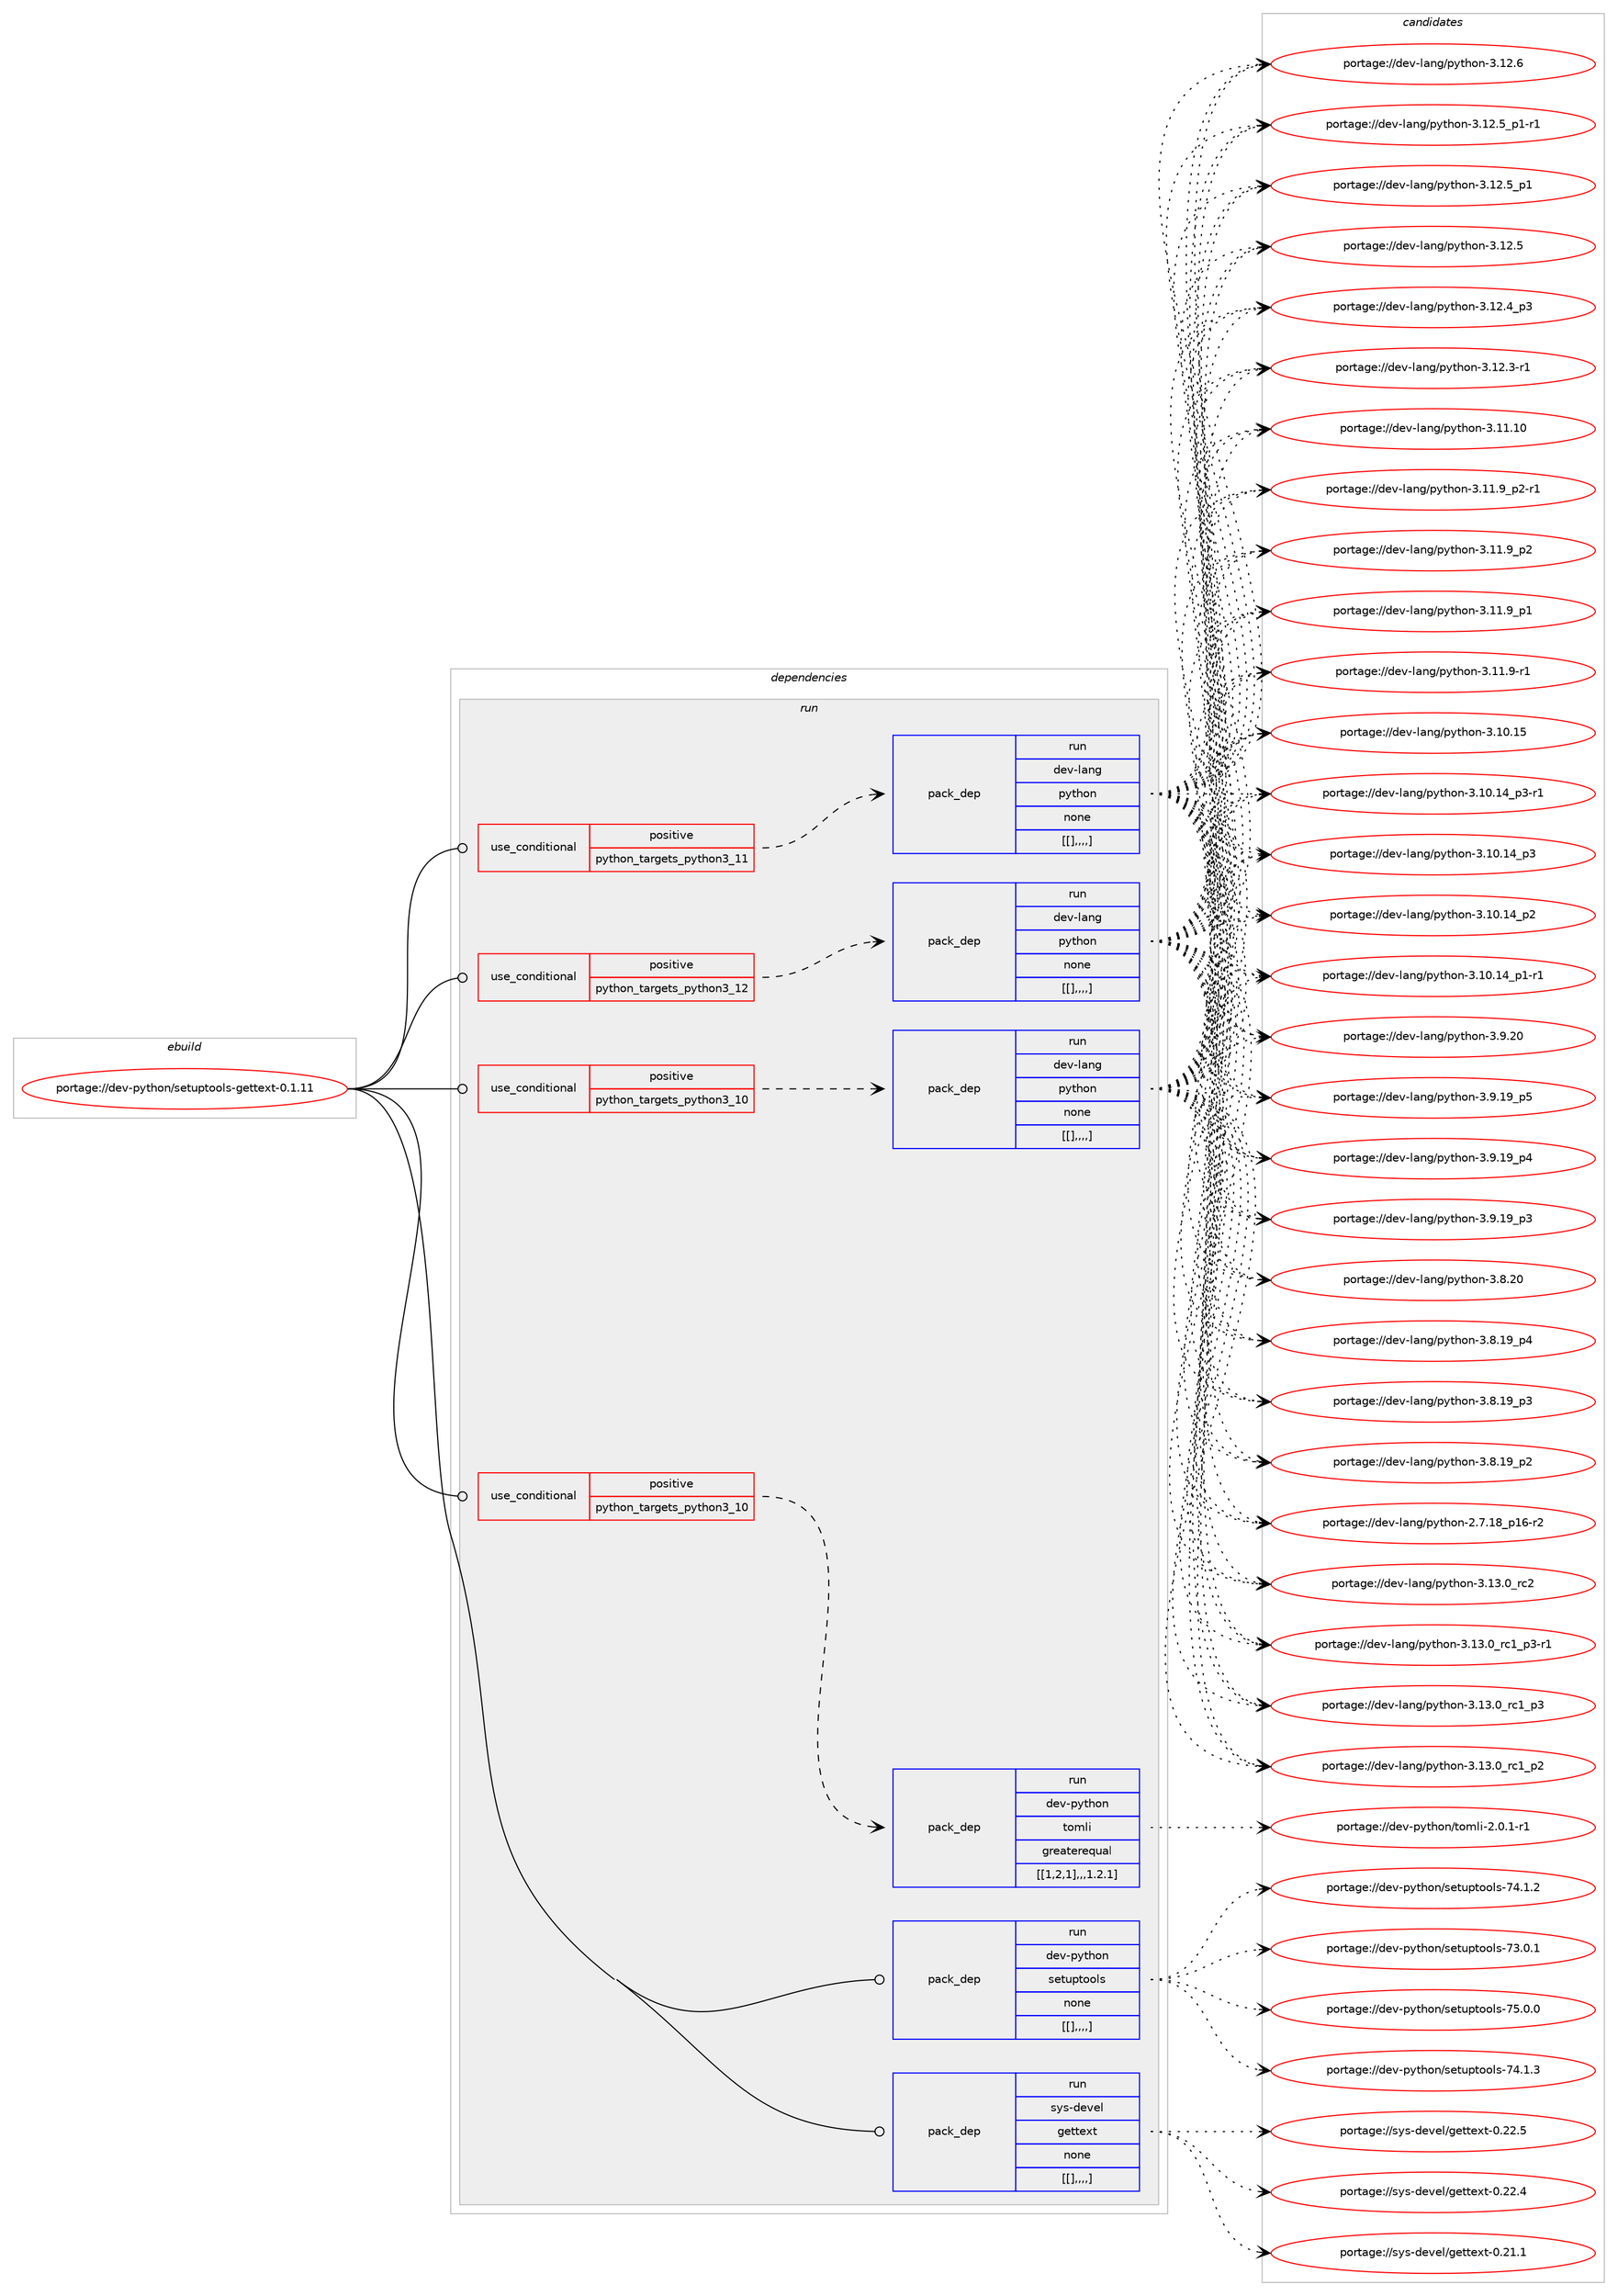 digraph prolog {

# *************
# Graph options
# *************

newrank=true;
concentrate=true;
compound=true;
graph [rankdir=LR,fontname=Helvetica,fontsize=10,ranksep=1.5];#, ranksep=2.5, nodesep=0.2];
edge  [arrowhead=vee];
node  [fontname=Helvetica,fontsize=10];

# **********
# The ebuild
# **********

subgraph cluster_leftcol {
color=gray;
label=<<i>ebuild</i>>;
id [label="portage://dev-python/setuptools-gettext-0.1.11", color=red, width=4, href="../dev-python/setuptools-gettext-0.1.11.svg"];
}

# ****************
# The dependencies
# ****************

subgraph cluster_midcol {
color=gray;
label=<<i>dependencies</i>>;
subgraph cluster_compile {
fillcolor="#eeeeee";
style=filled;
label=<<i>compile</i>>;
}
subgraph cluster_compileandrun {
fillcolor="#eeeeee";
style=filled;
label=<<i>compile and run</i>>;
}
subgraph cluster_run {
fillcolor="#eeeeee";
style=filled;
label=<<i>run</i>>;
subgraph cond40436 {
dependency165077 [label=<<TABLE BORDER="0" CELLBORDER="1" CELLSPACING="0" CELLPADDING="4"><TR><TD ROWSPAN="3" CELLPADDING="10">use_conditional</TD></TR><TR><TD>positive</TD></TR><TR><TD>python_targets_python3_10</TD></TR></TABLE>>, shape=none, color=red];
subgraph pack123380 {
dependency165078 [label=<<TABLE BORDER="0" CELLBORDER="1" CELLSPACING="0" CELLPADDING="4" WIDTH="220"><TR><TD ROWSPAN="6" CELLPADDING="30">pack_dep</TD></TR><TR><TD WIDTH="110">run</TD></TR><TR><TD>dev-lang</TD></TR><TR><TD>python</TD></TR><TR><TD>none</TD></TR><TR><TD>[[],,,,]</TD></TR></TABLE>>, shape=none, color=blue];
}
dependency165077:e -> dependency165078:w [weight=20,style="dashed",arrowhead="vee"];
}
id:e -> dependency165077:w [weight=20,style="solid",arrowhead="odot"];
subgraph cond40437 {
dependency165079 [label=<<TABLE BORDER="0" CELLBORDER="1" CELLSPACING="0" CELLPADDING="4"><TR><TD ROWSPAN="3" CELLPADDING="10">use_conditional</TD></TR><TR><TD>positive</TD></TR><TR><TD>python_targets_python3_10</TD></TR></TABLE>>, shape=none, color=red];
subgraph pack123381 {
dependency165080 [label=<<TABLE BORDER="0" CELLBORDER="1" CELLSPACING="0" CELLPADDING="4" WIDTH="220"><TR><TD ROWSPAN="6" CELLPADDING="30">pack_dep</TD></TR><TR><TD WIDTH="110">run</TD></TR><TR><TD>dev-python</TD></TR><TR><TD>tomli</TD></TR><TR><TD>greaterequal</TD></TR><TR><TD>[[1,2,1],,,1.2.1]</TD></TR></TABLE>>, shape=none, color=blue];
}
dependency165079:e -> dependency165080:w [weight=20,style="dashed",arrowhead="vee"];
}
id:e -> dependency165079:w [weight=20,style="solid",arrowhead="odot"];
subgraph cond40438 {
dependency165081 [label=<<TABLE BORDER="0" CELLBORDER="1" CELLSPACING="0" CELLPADDING="4"><TR><TD ROWSPAN="3" CELLPADDING="10">use_conditional</TD></TR><TR><TD>positive</TD></TR><TR><TD>python_targets_python3_11</TD></TR></TABLE>>, shape=none, color=red];
subgraph pack123382 {
dependency165082 [label=<<TABLE BORDER="0" CELLBORDER="1" CELLSPACING="0" CELLPADDING="4" WIDTH="220"><TR><TD ROWSPAN="6" CELLPADDING="30">pack_dep</TD></TR><TR><TD WIDTH="110">run</TD></TR><TR><TD>dev-lang</TD></TR><TR><TD>python</TD></TR><TR><TD>none</TD></TR><TR><TD>[[],,,,]</TD></TR></TABLE>>, shape=none, color=blue];
}
dependency165081:e -> dependency165082:w [weight=20,style="dashed",arrowhead="vee"];
}
id:e -> dependency165081:w [weight=20,style="solid",arrowhead="odot"];
subgraph cond40439 {
dependency165083 [label=<<TABLE BORDER="0" CELLBORDER="1" CELLSPACING="0" CELLPADDING="4"><TR><TD ROWSPAN="3" CELLPADDING="10">use_conditional</TD></TR><TR><TD>positive</TD></TR><TR><TD>python_targets_python3_12</TD></TR></TABLE>>, shape=none, color=red];
subgraph pack123383 {
dependency165084 [label=<<TABLE BORDER="0" CELLBORDER="1" CELLSPACING="0" CELLPADDING="4" WIDTH="220"><TR><TD ROWSPAN="6" CELLPADDING="30">pack_dep</TD></TR><TR><TD WIDTH="110">run</TD></TR><TR><TD>dev-lang</TD></TR><TR><TD>python</TD></TR><TR><TD>none</TD></TR><TR><TD>[[],,,,]</TD></TR></TABLE>>, shape=none, color=blue];
}
dependency165083:e -> dependency165084:w [weight=20,style="dashed",arrowhead="vee"];
}
id:e -> dependency165083:w [weight=20,style="solid",arrowhead="odot"];
subgraph pack123384 {
dependency165085 [label=<<TABLE BORDER="0" CELLBORDER="1" CELLSPACING="0" CELLPADDING="4" WIDTH="220"><TR><TD ROWSPAN="6" CELLPADDING="30">pack_dep</TD></TR><TR><TD WIDTH="110">run</TD></TR><TR><TD>dev-python</TD></TR><TR><TD>setuptools</TD></TR><TR><TD>none</TD></TR><TR><TD>[[],,,,]</TD></TR></TABLE>>, shape=none, color=blue];
}
id:e -> dependency165085:w [weight=20,style="solid",arrowhead="odot"];
subgraph pack123385 {
dependency165086 [label=<<TABLE BORDER="0" CELLBORDER="1" CELLSPACING="0" CELLPADDING="4" WIDTH="220"><TR><TD ROWSPAN="6" CELLPADDING="30">pack_dep</TD></TR><TR><TD WIDTH="110">run</TD></TR><TR><TD>sys-devel</TD></TR><TR><TD>gettext</TD></TR><TR><TD>none</TD></TR><TR><TD>[[],,,,]</TD></TR></TABLE>>, shape=none, color=blue];
}
id:e -> dependency165086:w [weight=20,style="solid",arrowhead="odot"];
}
}

# **************
# The candidates
# **************

subgraph cluster_choices {
rank=same;
color=gray;
label=<<i>candidates</i>>;

subgraph choice123380 {
color=black;
nodesep=1;
choice10010111845108971101034711212111610411111045514649514648951149950 [label="portage://dev-lang/python-3.13.0_rc2", color=red, width=4,href="../dev-lang/python-3.13.0_rc2.svg"];
choice1001011184510897110103471121211161041111104551464951464895114994995112514511449 [label="portage://dev-lang/python-3.13.0_rc1_p3-r1", color=red, width=4,href="../dev-lang/python-3.13.0_rc1_p3-r1.svg"];
choice100101118451089711010347112121116104111110455146495146489511499499511251 [label="portage://dev-lang/python-3.13.0_rc1_p3", color=red, width=4,href="../dev-lang/python-3.13.0_rc1_p3.svg"];
choice100101118451089711010347112121116104111110455146495146489511499499511250 [label="portage://dev-lang/python-3.13.0_rc1_p2", color=red, width=4,href="../dev-lang/python-3.13.0_rc1_p2.svg"];
choice10010111845108971101034711212111610411111045514649504654 [label="portage://dev-lang/python-3.12.6", color=red, width=4,href="../dev-lang/python-3.12.6.svg"];
choice1001011184510897110103471121211161041111104551464950465395112494511449 [label="portage://dev-lang/python-3.12.5_p1-r1", color=red, width=4,href="../dev-lang/python-3.12.5_p1-r1.svg"];
choice100101118451089711010347112121116104111110455146495046539511249 [label="portage://dev-lang/python-3.12.5_p1", color=red, width=4,href="../dev-lang/python-3.12.5_p1.svg"];
choice10010111845108971101034711212111610411111045514649504653 [label="portage://dev-lang/python-3.12.5", color=red, width=4,href="../dev-lang/python-3.12.5.svg"];
choice100101118451089711010347112121116104111110455146495046529511251 [label="portage://dev-lang/python-3.12.4_p3", color=red, width=4,href="../dev-lang/python-3.12.4_p3.svg"];
choice100101118451089711010347112121116104111110455146495046514511449 [label="portage://dev-lang/python-3.12.3-r1", color=red, width=4,href="../dev-lang/python-3.12.3-r1.svg"];
choice1001011184510897110103471121211161041111104551464949464948 [label="portage://dev-lang/python-3.11.10", color=red, width=4,href="../dev-lang/python-3.11.10.svg"];
choice1001011184510897110103471121211161041111104551464949465795112504511449 [label="portage://dev-lang/python-3.11.9_p2-r1", color=red, width=4,href="../dev-lang/python-3.11.9_p2-r1.svg"];
choice100101118451089711010347112121116104111110455146494946579511250 [label="portage://dev-lang/python-3.11.9_p2", color=red, width=4,href="../dev-lang/python-3.11.9_p2.svg"];
choice100101118451089711010347112121116104111110455146494946579511249 [label="portage://dev-lang/python-3.11.9_p1", color=red, width=4,href="../dev-lang/python-3.11.9_p1.svg"];
choice100101118451089711010347112121116104111110455146494946574511449 [label="portage://dev-lang/python-3.11.9-r1", color=red, width=4,href="../dev-lang/python-3.11.9-r1.svg"];
choice1001011184510897110103471121211161041111104551464948464953 [label="portage://dev-lang/python-3.10.15", color=red, width=4,href="../dev-lang/python-3.10.15.svg"];
choice100101118451089711010347112121116104111110455146494846495295112514511449 [label="portage://dev-lang/python-3.10.14_p3-r1", color=red, width=4,href="../dev-lang/python-3.10.14_p3-r1.svg"];
choice10010111845108971101034711212111610411111045514649484649529511251 [label="portage://dev-lang/python-3.10.14_p3", color=red, width=4,href="../dev-lang/python-3.10.14_p3.svg"];
choice10010111845108971101034711212111610411111045514649484649529511250 [label="portage://dev-lang/python-3.10.14_p2", color=red, width=4,href="../dev-lang/python-3.10.14_p2.svg"];
choice100101118451089711010347112121116104111110455146494846495295112494511449 [label="portage://dev-lang/python-3.10.14_p1-r1", color=red, width=4,href="../dev-lang/python-3.10.14_p1-r1.svg"];
choice10010111845108971101034711212111610411111045514657465048 [label="portage://dev-lang/python-3.9.20", color=red, width=4,href="../dev-lang/python-3.9.20.svg"];
choice100101118451089711010347112121116104111110455146574649579511253 [label="portage://dev-lang/python-3.9.19_p5", color=red, width=4,href="../dev-lang/python-3.9.19_p5.svg"];
choice100101118451089711010347112121116104111110455146574649579511252 [label="portage://dev-lang/python-3.9.19_p4", color=red, width=4,href="../dev-lang/python-3.9.19_p4.svg"];
choice100101118451089711010347112121116104111110455146574649579511251 [label="portage://dev-lang/python-3.9.19_p3", color=red, width=4,href="../dev-lang/python-3.9.19_p3.svg"];
choice10010111845108971101034711212111610411111045514656465048 [label="portage://dev-lang/python-3.8.20", color=red, width=4,href="../dev-lang/python-3.8.20.svg"];
choice100101118451089711010347112121116104111110455146564649579511252 [label="portage://dev-lang/python-3.8.19_p4", color=red, width=4,href="../dev-lang/python-3.8.19_p4.svg"];
choice100101118451089711010347112121116104111110455146564649579511251 [label="portage://dev-lang/python-3.8.19_p3", color=red, width=4,href="../dev-lang/python-3.8.19_p3.svg"];
choice100101118451089711010347112121116104111110455146564649579511250 [label="portage://dev-lang/python-3.8.19_p2", color=red, width=4,href="../dev-lang/python-3.8.19_p2.svg"];
choice100101118451089711010347112121116104111110455046554649569511249544511450 [label="portage://dev-lang/python-2.7.18_p16-r2", color=red, width=4,href="../dev-lang/python-2.7.18_p16-r2.svg"];
dependency165078:e -> choice10010111845108971101034711212111610411111045514649514648951149950:w [style=dotted,weight="100"];
dependency165078:e -> choice1001011184510897110103471121211161041111104551464951464895114994995112514511449:w [style=dotted,weight="100"];
dependency165078:e -> choice100101118451089711010347112121116104111110455146495146489511499499511251:w [style=dotted,weight="100"];
dependency165078:e -> choice100101118451089711010347112121116104111110455146495146489511499499511250:w [style=dotted,weight="100"];
dependency165078:e -> choice10010111845108971101034711212111610411111045514649504654:w [style=dotted,weight="100"];
dependency165078:e -> choice1001011184510897110103471121211161041111104551464950465395112494511449:w [style=dotted,weight="100"];
dependency165078:e -> choice100101118451089711010347112121116104111110455146495046539511249:w [style=dotted,weight="100"];
dependency165078:e -> choice10010111845108971101034711212111610411111045514649504653:w [style=dotted,weight="100"];
dependency165078:e -> choice100101118451089711010347112121116104111110455146495046529511251:w [style=dotted,weight="100"];
dependency165078:e -> choice100101118451089711010347112121116104111110455146495046514511449:w [style=dotted,weight="100"];
dependency165078:e -> choice1001011184510897110103471121211161041111104551464949464948:w [style=dotted,weight="100"];
dependency165078:e -> choice1001011184510897110103471121211161041111104551464949465795112504511449:w [style=dotted,weight="100"];
dependency165078:e -> choice100101118451089711010347112121116104111110455146494946579511250:w [style=dotted,weight="100"];
dependency165078:e -> choice100101118451089711010347112121116104111110455146494946579511249:w [style=dotted,weight="100"];
dependency165078:e -> choice100101118451089711010347112121116104111110455146494946574511449:w [style=dotted,weight="100"];
dependency165078:e -> choice1001011184510897110103471121211161041111104551464948464953:w [style=dotted,weight="100"];
dependency165078:e -> choice100101118451089711010347112121116104111110455146494846495295112514511449:w [style=dotted,weight="100"];
dependency165078:e -> choice10010111845108971101034711212111610411111045514649484649529511251:w [style=dotted,weight="100"];
dependency165078:e -> choice10010111845108971101034711212111610411111045514649484649529511250:w [style=dotted,weight="100"];
dependency165078:e -> choice100101118451089711010347112121116104111110455146494846495295112494511449:w [style=dotted,weight="100"];
dependency165078:e -> choice10010111845108971101034711212111610411111045514657465048:w [style=dotted,weight="100"];
dependency165078:e -> choice100101118451089711010347112121116104111110455146574649579511253:w [style=dotted,weight="100"];
dependency165078:e -> choice100101118451089711010347112121116104111110455146574649579511252:w [style=dotted,weight="100"];
dependency165078:e -> choice100101118451089711010347112121116104111110455146574649579511251:w [style=dotted,weight="100"];
dependency165078:e -> choice10010111845108971101034711212111610411111045514656465048:w [style=dotted,weight="100"];
dependency165078:e -> choice100101118451089711010347112121116104111110455146564649579511252:w [style=dotted,weight="100"];
dependency165078:e -> choice100101118451089711010347112121116104111110455146564649579511251:w [style=dotted,weight="100"];
dependency165078:e -> choice100101118451089711010347112121116104111110455146564649579511250:w [style=dotted,weight="100"];
dependency165078:e -> choice100101118451089711010347112121116104111110455046554649569511249544511450:w [style=dotted,weight="100"];
}
subgraph choice123381 {
color=black;
nodesep=1;
choice10010111845112121116104111110471161111091081054550464846494511449 [label="portage://dev-python/tomli-2.0.1-r1", color=red, width=4,href="../dev-python/tomli-2.0.1-r1.svg"];
dependency165080:e -> choice10010111845112121116104111110471161111091081054550464846494511449:w [style=dotted,weight="100"];
}
subgraph choice123382 {
color=black;
nodesep=1;
choice10010111845108971101034711212111610411111045514649514648951149950 [label="portage://dev-lang/python-3.13.0_rc2", color=red, width=4,href="../dev-lang/python-3.13.0_rc2.svg"];
choice1001011184510897110103471121211161041111104551464951464895114994995112514511449 [label="portage://dev-lang/python-3.13.0_rc1_p3-r1", color=red, width=4,href="../dev-lang/python-3.13.0_rc1_p3-r1.svg"];
choice100101118451089711010347112121116104111110455146495146489511499499511251 [label="portage://dev-lang/python-3.13.0_rc1_p3", color=red, width=4,href="../dev-lang/python-3.13.0_rc1_p3.svg"];
choice100101118451089711010347112121116104111110455146495146489511499499511250 [label="portage://dev-lang/python-3.13.0_rc1_p2", color=red, width=4,href="../dev-lang/python-3.13.0_rc1_p2.svg"];
choice10010111845108971101034711212111610411111045514649504654 [label="portage://dev-lang/python-3.12.6", color=red, width=4,href="../dev-lang/python-3.12.6.svg"];
choice1001011184510897110103471121211161041111104551464950465395112494511449 [label="portage://dev-lang/python-3.12.5_p1-r1", color=red, width=4,href="../dev-lang/python-3.12.5_p1-r1.svg"];
choice100101118451089711010347112121116104111110455146495046539511249 [label="portage://dev-lang/python-3.12.5_p1", color=red, width=4,href="../dev-lang/python-3.12.5_p1.svg"];
choice10010111845108971101034711212111610411111045514649504653 [label="portage://dev-lang/python-3.12.5", color=red, width=4,href="../dev-lang/python-3.12.5.svg"];
choice100101118451089711010347112121116104111110455146495046529511251 [label="portage://dev-lang/python-3.12.4_p3", color=red, width=4,href="../dev-lang/python-3.12.4_p3.svg"];
choice100101118451089711010347112121116104111110455146495046514511449 [label="portage://dev-lang/python-3.12.3-r1", color=red, width=4,href="../dev-lang/python-3.12.3-r1.svg"];
choice1001011184510897110103471121211161041111104551464949464948 [label="portage://dev-lang/python-3.11.10", color=red, width=4,href="../dev-lang/python-3.11.10.svg"];
choice1001011184510897110103471121211161041111104551464949465795112504511449 [label="portage://dev-lang/python-3.11.9_p2-r1", color=red, width=4,href="../dev-lang/python-3.11.9_p2-r1.svg"];
choice100101118451089711010347112121116104111110455146494946579511250 [label="portage://dev-lang/python-3.11.9_p2", color=red, width=4,href="../dev-lang/python-3.11.9_p2.svg"];
choice100101118451089711010347112121116104111110455146494946579511249 [label="portage://dev-lang/python-3.11.9_p1", color=red, width=4,href="../dev-lang/python-3.11.9_p1.svg"];
choice100101118451089711010347112121116104111110455146494946574511449 [label="portage://dev-lang/python-3.11.9-r1", color=red, width=4,href="../dev-lang/python-3.11.9-r1.svg"];
choice1001011184510897110103471121211161041111104551464948464953 [label="portage://dev-lang/python-3.10.15", color=red, width=4,href="../dev-lang/python-3.10.15.svg"];
choice100101118451089711010347112121116104111110455146494846495295112514511449 [label="portage://dev-lang/python-3.10.14_p3-r1", color=red, width=4,href="../dev-lang/python-3.10.14_p3-r1.svg"];
choice10010111845108971101034711212111610411111045514649484649529511251 [label="portage://dev-lang/python-3.10.14_p3", color=red, width=4,href="../dev-lang/python-3.10.14_p3.svg"];
choice10010111845108971101034711212111610411111045514649484649529511250 [label="portage://dev-lang/python-3.10.14_p2", color=red, width=4,href="../dev-lang/python-3.10.14_p2.svg"];
choice100101118451089711010347112121116104111110455146494846495295112494511449 [label="portage://dev-lang/python-3.10.14_p1-r1", color=red, width=4,href="../dev-lang/python-3.10.14_p1-r1.svg"];
choice10010111845108971101034711212111610411111045514657465048 [label="portage://dev-lang/python-3.9.20", color=red, width=4,href="../dev-lang/python-3.9.20.svg"];
choice100101118451089711010347112121116104111110455146574649579511253 [label="portage://dev-lang/python-3.9.19_p5", color=red, width=4,href="../dev-lang/python-3.9.19_p5.svg"];
choice100101118451089711010347112121116104111110455146574649579511252 [label="portage://dev-lang/python-3.9.19_p4", color=red, width=4,href="../dev-lang/python-3.9.19_p4.svg"];
choice100101118451089711010347112121116104111110455146574649579511251 [label="portage://dev-lang/python-3.9.19_p3", color=red, width=4,href="../dev-lang/python-3.9.19_p3.svg"];
choice10010111845108971101034711212111610411111045514656465048 [label="portage://dev-lang/python-3.8.20", color=red, width=4,href="../dev-lang/python-3.8.20.svg"];
choice100101118451089711010347112121116104111110455146564649579511252 [label="portage://dev-lang/python-3.8.19_p4", color=red, width=4,href="../dev-lang/python-3.8.19_p4.svg"];
choice100101118451089711010347112121116104111110455146564649579511251 [label="portage://dev-lang/python-3.8.19_p3", color=red, width=4,href="../dev-lang/python-3.8.19_p3.svg"];
choice100101118451089711010347112121116104111110455146564649579511250 [label="portage://dev-lang/python-3.8.19_p2", color=red, width=4,href="../dev-lang/python-3.8.19_p2.svg"];
choice100101118451089711010347112121116104111110455046554649569511249544511450 [label="portage://dev-lang/python-2.7.18_p16-r2", color=red, width=4,href="../dev-lang/python-2.7.18_p16-r2.svg"];
dependency165082:e -> choice10010111845108971101034711212111610411111045514649514648951149950:w [style=dotted,weight="100"];
dependency165082:e -> choice1001011184510897110103471121211161041111104551464951464895114994995112514511449:w [style=dotted,weight="100"];
dependency165082:e -> choice100101118451089711010347112121116104111110455146495146489511499499511251:w [style=dotted,weight="100"];
dependency165082:e -> choice100101118451089711010347112121116104111110455146495146489511499499511250:w [style=dotted,weight="100"];
dependency165082:e -> choice10010111845108971101034711212111610411111045514649504654:w [style=dotted,weight="100"];
dependency165082:e -> choice1001011184510897110103471121211161041111104551464950465395112494511449:w [style=dotted,weight="100"];
dependency165082:e -> choice100101118451089711010347112121116104111110455146495046539511249:w [style=dotted,weight="100"];
dependency165082:e -> choice10010111845108971101034711212111610411111045514649504653:w [style=dotted,weight="100"];
dependency165082:e -> choice100101118451089711010347112121116104111110455146495046529511251:w [style=dotted,weight="100"];
dependency165082:e -> choice100101118451089711010347112121116104111110455146495046514511449:w [style=dotted,weight="100"];
dependency165082:e -> choice1001011184510897110103471121211161041111104551464949464948:w [style=dotted,weight="100"];
dependency165082:e -> choice1001011184510897110103471121211161041111104551464949465795112504511449:w [style=dotted,weight="100"];
dependency165082:e -> choice100101118451089711010347112121116104111110455146494946579511250:w [style=dotted,weight="100"];
dependency165082:e -> choice100101118451089711010347112121116104111110455146494946579511249:w [style=dotted,weight="100"];
dependency165082:e -> choice100101118451089711010347112121116104111110455146494946574511449:w [style=dotted,weight="100"];
dependency165082:e -> choice1001011184510897110103471121211161041111104551464948464953:w [style=dotted,weight="100"];
dependency165082:e -> choice100101118451089711010347112121116104111110455146494846495295112514511449:w [style=dotted,weight="100"];
dependency165082:e -> choice10010111845108971101034711212111610411111045514649484649529511251:w [style=dotted,weight="100"];
dependency165082:e -> choice10010111845108971101034711212111610411111045514649484649529511250:w [style=dotted,weight="100"];
dependency165082:e -> choice100101118451089711010347112121116104111110455146494846495295112494511449:w [style=dotted,weight="100"];
dependency165082:e -> choice10010111845108971101034711212111610411111045514657465048:w [style=dotted,weight="100"];
dependency165082:e -> choice100101118451089711010347112121116104111110455146574649579511253:w [style=dotted,weight="100"];
dependency165082:e -> choice100101118451089711010347112121116104111110455146574649579511252:w [style=dotted,weight="100"];
dependency165082:e -> choice100101118451089711010347112121116104111110455146574649579511251:w [style=dotted,weight="100"];
dependency165082:e -> choice10010111845108971101034711212111610411111045514656465048:w [style=dotted,weight="100"];
dependency165082:e -> choice100101118451089711010347112121116104111110455146564649579511252:w [style=dotted,weight="100"];
dependency165082:e -> choice100101118451089711010347112121116104111110455146564649579511251:w [style=dotted,weight="100"];
dependency165082:e -> choice100101118451089711010347112121116104111110455146564649579511250:w [style=dotted,weight="100"];
dependency165082:e -> choice100101118451089711010347112121116104111110455046554649569511249544511450:w [style=dotted,weight="100"];
}
subgraph choice123383 {
color=black;
nodesep=1;
choice10010111845108971101034711212111610411111045514649514648951149950 [label="portage://dev-lang/python-3.13.0_rc2", color=red, width=4,href="../dev-lang/python-3.13.0_rc2.svg"];
choice1001011184510897110103471121211161041111104551464951464895114994995112514511449 [label="portage://dev-lang/python-3.13.0_rc1_p3-r1", color=red, width=4,href="../dev-lang/python-3.13.0_rc1_p3-r1.svg"];
choice100101118451089711010347112121116104111110455146495146489511499499511251 [label="portage://dev-lang/python-3.13.0_rc1_p3", color=red, width=4,href="../dev-lang/python-3.13.0_rc1_p3.svg"];
choice100101118451089711010347112121116104111110455146495146489511499499511250 [label="portage://dev-lang/python-3.13.0_rc1_p2", color=red, width=4,href="../dev-lang/python-3.13.0_rc1_p2.svg"];
choice10010111845108971101034711212111610411111045514649504654 [label="portage://dev-lang/python-3.12.6", color=red, width=4,href="../dev-lang/python-3.12.6.svg"];
choice1001011184510897110103471121211161041111104551464950465395112494511449 [label="portage://dev-lang/python-3.12.5_p1-r1", color=red, width=4,href="../dev-lang/python-3.12.5_p1-r1.svg"];
choice100101118451089711010347112121116104111110455146495046539511249 [label="portage://dev-lang/python-3.12.5_p1", color=red, width=4,href="../dev-lang/python-3.12.5_p1.svg"];
choice10010111845108971101034711212111610411111045514649504653 [label="portage://dev-lang/python-3.12.5", color=red, width=4,href="../dev-lang/python-3.12.5.svg"];
choice100101118451089711010347112121116104111110455146495046529511251 [label="portage://dev-lang/python-3.12.4_p3", color=red, width=4,href="../dev-lang/python-3.12.4_p3.svg"];
choice100101118451089711010347112121116104111110455146495046514511449 [label="portage://dev-lang/python-3.12.3-r1", color=red, width=4,href="../dev-lang/python-3.12.3-r1.svg"];
choice1001011184510897110103471121211161041111104551464949464948 [label="portage://dev-lang/python-3.11.10", color=red, width=4,href="../dev-lang/python-3.11.10.svg"];
choice1001011184510897110103471121211161041111104551464949465795112504511449 [label="portage://dev-lang/python-3.11.9_p2-r1", color=red, width=4,href="../dev-lang/python-3.11.9_p2-r1.svg"];
choice100101118451089711010347112121116104111110455146494946579511250 [label="portage://dev-lang/python-3.11.9_p2", color=red, width=4,href="../dev-lang/python-3.11.9_p2.svg"];
choice100101118451089711010347112121116104111110455146494946579511249 [label="portage://dev-lang/python-3.11.9_p1", color=red, width=4,href="../dev-lang/python-3.11.9_p1.svg"];
choice100101118451089711010347112121116104111110455146494946574511449 [label="portage://dev-lang/python-3.11.9-r1", color=red, width=4,href="../dev-lang/python-3.11.9-r1.svg"];
choice1001011184510897110103471121211161041111104551464948464953 [label="portage://dev-lang/python-3.10.15", color=red, width=4,href="../dev-lang/python-3.10.15.svg"];
choice100101118451089711010347112121116104111110455146494846495295112514511449 [label="portage://dev-lang/python-3.10.14_p3-r1", color=red, width=4,href="../dev-lang/python-3.10.14_p3-r1.svg"];
choice10010111845108971101034711212111610411111045514649484649529511251 [label="portage://dev-lang/python-3.10.14_p3", color=red, width=4,href="../dev-lang/python-3.10.14_p3.svg"];
choice10010111845108971101034711212111610411111045514649484649529511250 [label="portage://dev-lang/python-3.10.14_p2", color=red, width=4,href="../dev-lang/python-3.10.14_p2.svg"];
choice100101118451089711010347112121116104111110455146494846495295112494511449 [label="portage://dev-lang/python-3.10.14_p1-r1", color=red, width=4,href="../dev-lang/python-3.10.14_p1-r1.svg"];
choice10010111845108971101034711212111610411111045514657465048 [label="portage://dev-lang/python-3.9.20", color=red, width=4,href="../dev-lang/python-3.9.20.svg"];
choice100101118451089711010347112121116104111110455146574649579511253 [label="portage://dev-lang/python-3.9.19_p5", color=red, width=4,href="../dev-lang/python-3.9.19_p5.svg"];
choice100101118451089711010347112121116104111110455146574649579511252 [label="portage://dev-lang/python-3.9.19_p4", color=red, width=4,href="../dev-lang/python-3.9.19_p4.svg"];
choice100101118451089711010347112121116104111110455146574649579511251 [label="portage://dev-lang/python-3.9.19_p3", color=red, width=4,href="../dev-lang/python-3.9.19_p3.svg"];
choice10010111845108971101034711212111610411111045514656465048 [label="portage://dev-lang/python-3.8.20", color=red, width=4,href="../dev-lang/python-3.8.20.svg"];
choice100101118451089711010347112121116104111110455146564649579511252 [label="portage://dev-lang/python-3.8.19_p4", color=red, width=4,href="../dev-lang/python-3.8.19_p4.svg"];
choice100101118451089711010347112121116104111110455146564649579511251 [label="portage://dev-lang/python-3.8.19_p3", color=red, width=4,href="../dev-lang/python-3.8.19_p3.svg"];
choice100101118451089711010347112121116104111110455146564649579511250 [label="portage://dev-lang/python-3.8.19_p2", color=red, width=4,href="../dev-lang/python-3.8.19_p2.svg"];
choice100101118451089711010347112121116104111110455046554649569511249544511450 [label="portage://dev-lang/python-2.7.18_p16-r2", color=red, width=4,href="../dev-lang/python-2.7.18_p16-r2.svg"];
dependency165084:e -> choice10010111845108971101034711212111610411111045514649514648951149950:w [style=dotted,weight="100"];
dependency165084:e -> choice1001011184510897110103471121211161041111104551464951464895114994995112514511449:w [style=dotted,weight="100"];
dependency165084:e -> choice100101118451089711010347112121116104111110455146495146489511499499511251:w [style=dotted,weight="100"];
dependency165084:e -> choice100101118451089711010347112121116104111110455146495146489511499499511250:w [style=dotted,weight="100"];
dependency165084:e -> choice10010111845108971101034711212111610411111045514649504654:w [style=dotted,weight="100"];
dependency165084:e -> choice1001011184510897110103471121211161041111104551464950465395112494511449:w [style=dotted,weight="100"];
dependency165084:e -> choice100101118451089711010347112121116104111110455146495046539511249:w [style=dotted,weight="100"];
dependency165084:e -> choice10010111845108971101034711212111610411111045514649504653:w [style=dotted,weight="100"];
dependency165084:e -> choice100101118451089711010347112121116104111110455146495046529511251:w [style=dotted,weight="100"];
dependency165084:e -> choice100101118451089711010347112121116104111110455146495046514511449:w [style=dotted,weight="100"];
dependency165084:e -> choice1001011184510897110103471121211161041111104551464949464948:w [style=dotted,weight="100"];
dependency165084:e -> choice1001011184510897110103471121211161041111104551464949465795112504511449:w [style=dotted,weight="100"];
dependency165084:e -> choice100101118451089711010347112121116104111110455146494946579511250:w [style=dotted,weight="100"];
dependency165084:e -> choice100101118451089711010347112121116104111110455146494946579511249:w [style=dotted,weight="100"];
dependency165084:e -> choice100101118451089711010347112121116104111110455146494946574511449:w [style=dotted,weight="100"];
dependency165084:e -> choice1001011184510897110103471121211161041111104551464948464953:w [style=dotted,weight="100"];
dependency165084:e -> choice100101118451089711010347112121116104111110455146494846495295112514511449:w [style=dotted,weight="100"];
dependency165084:e -> choice10010111845108971101034711212111610411111045514649484649529511251:w [style=dotted,weight="100"];
dependency165084:e -> choice10010111845108971101034711212111610411111045514649484649529511250:w [style=dotted,weight="100"];
dependency165084:e -> choice100101118451089711010347112121116104111110455146494846495295112494511449:w [style=dotted,weight="100"];
dependency165084:e -> choice10010111845108971101034711212111610411111045514657465048:w [style=dotted,weight="100"];
dependency165084:e -> choice100101118451089711010347112121116104111110455146574649579511253:w [style=dotted,weight="100"];
dependency165084:e -> choice100101118451089711010347112121116104111110455146574649579511252:w [style=dotted,weight="100"];
dependency165084:e -> choice100101118451089711010347112121116104111110455146574649579511251:w [style=dotted,weight="100"];
dependency165084:e -> choice10010111845108971101034711212111610411111045514656465048:w [style=dotted,weight="100"];
dependency165084:e -> choice100101118451089711010347112121116104111110455146564649579511252:w [style=dotted,weight="100"];
dependency165084:e -> choice100101118451089711010347112121116104111110455146564649579511251:w [style=dotted,weight="100"];
dependency165084:e -> choice100101118451089711010347112121116104111110455146564649579511250:w [style=dotted,weight="100"];
dependency165084:e -> choice100101118451089711010347112121116104111110455046554649569511249544511450:w [style=dotted,weight="100"];
}
subgraph choice123384 {
color=black;
nodesep=1;
choice100101118451121211161041111104711510111611711211611111110811545555346484648 [label="portage://dev-python/setuptools-75.0.0", color=red, width=4,href="../dev-python/setuptools-75.0.0.svg"];
choice100101118451121211161041111104711510111611711211611111110811545555246494651 [label="portage://dev-python/setuptools-74.1.3", color=red, width=4,href="../dev-python/setuptools-74.1.3.svg"];
choice100101118451121211161041111104711510111611711211611111110811545555246494650 [label="portage://dev-python/setuptools-74.1.2", color=red, width=4,href="../dev-python/setuptools-74.1.2.svg"];
choice100101118451121211161041111104711510111611711211611111110811545555146484649 [label="portage://dev-python/setuptools-73.0.1", color=red, width=4,href="../dev-python/setuptools-73.0.1.svg"];
dependency165085:e -> choice100101118451121211161041111104711510111611711211611111110811545555346484648:w [style=dotted,weight="100"];
dependency165085:e -> choice100101118451121211161041111104711510111611711211611111110811545555246494651:w [style=dotted,weight="100"];
dependency165085:e -> choice100101118451121211161041111104711510111611711211611111110811545555246494650:w [style=dotted,weight="100"];
dependency165085:e -> choice100101118451121211161041111104711510111611711211611111110811545555146484649:w [style=dotted,weight="100"];
}
subgraph choice123385 {
color=black;
nodesep=1;
choice115121115451001011181011084710310111611610112011645484650504653 [label="portage://sys-devel/gettext-0.22.5", color=red, width=4,href="../sys-devel/gettext-0.22.5.svg"];
choice115121115451001011181011084710310111611610112011645484650504652 [label="portage://sys-devel/gettext-0.22.4", color=red, width=4,href="../sys-devel/gettext-0.22.4.svg"];
choice115121115451001011181011084710310111611610112011645484650494649 [label="portage://sys-devel/gettext-0.21.1", color=red, width=4,href="../sys-devel/gettext-0.21.1.svg"];
dependency165086:e -> choice115121115451001011181011084710310111611610112011645484650504653:w [style=dotted,weight="100"];
dependency165086:e -> choice115121115451001011181011084710310111611610112011645484650504652:w [style=dotted,weight="100"];
dependency165086:e -> choice115121115451001011181011084710310111611610112011645484650494649:w [style=dotted,weight="100"];
}
}

}
